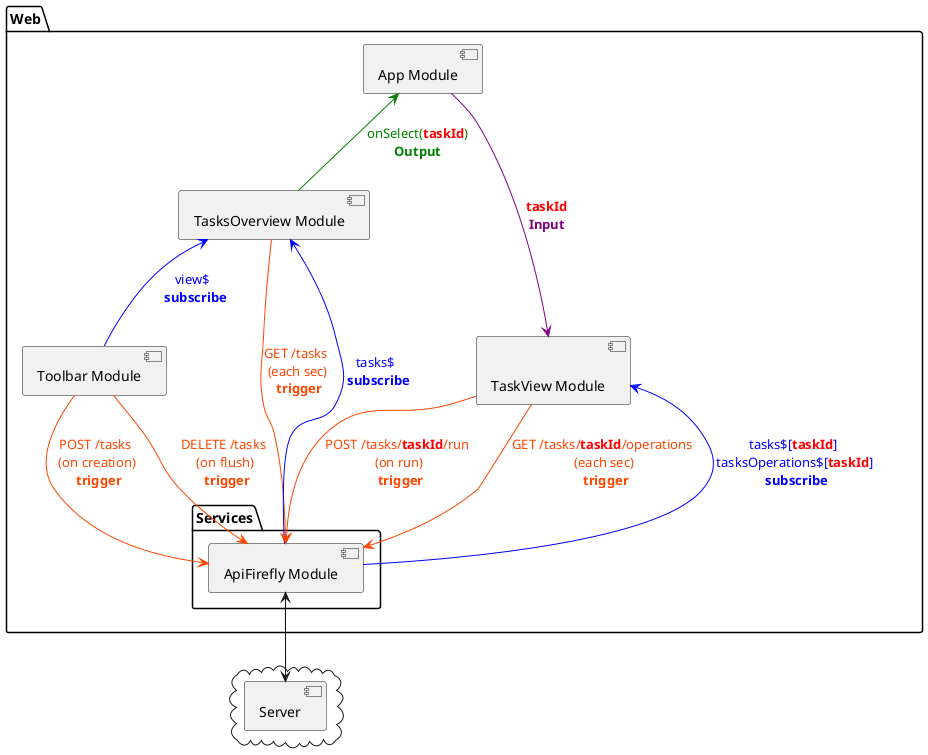 @startuml
skinparam componentStyle uml2

cloud {
  [Server] as S
}

package "Web" {
  [App Module] as A
  [TasksOverview Module] as TO
  
  [Toolbar Module] as TB
  package "Services" {
    [ApiFirefly Module] as AF
  }

  [TaskView Module] <<<color #red>**taskId**</color>>> as TV

}

AF --> S
S --> AF 

A <-[#green]- TO: <color #green>onSelect(<color #red>**taskId**<color #green>)\n<color #green>**Output**
A -[#purple]-> TV: <color #red>**taskId**\n<color #purple>**Input**
TO -[#orangered]-> AF: <color #orangered>GET /tasks \n <color #orangered>(each sec) \n <color #orangered>**trigger**
AF -[#blue]-> TO: <color #blue>tasks$</color> \n <color #blue>**subscribe**
TV -[#orangered]-> AF: <color #orangered>POST /tasks/<color #red>**taskId**<color #orangered>/run \n <color #orangered>(on run) \n <color #orangered>**trigger**
TV -[#orangered]-> AF: <color #orangered>GET /tasks/<color #red>**taskId**<color #orangered>/operations \n <color #orangered>(each sec) \n <color #orangered>**trigger**
AF -[#blue]-> TV: <color #blue>tasks$[<color #red>**taskId**<color #blue>] \n <color #blue>tasksOperations$[<color #red>**taskId**<color #blue>] \n <color #blue>**subscribe**

TO <-[#blue]- TB: <color #blue>view$ \n <color #blue>**subscribe**
TB -[#orangered]-> AF: <color #orangered>POST /tasks \n <color #orangered>(on creation) \n <color #orangered>**trigger**
TB -[#orangered]-> AF: <color #orangered>DELETE /tasks \n <color #orangered>(on flush) \n <color #orangered>**trigger**
@enduml
